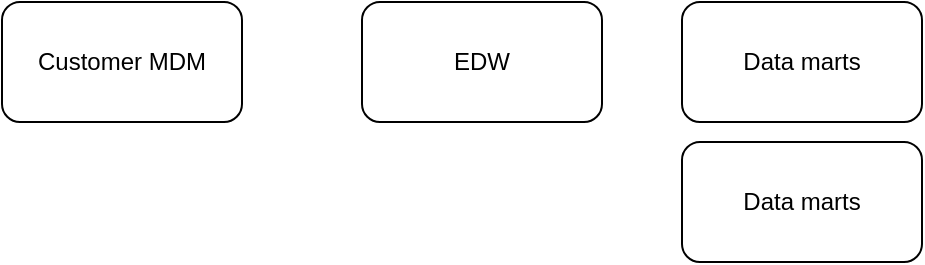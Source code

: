 <mxfile version="16.6.1" type="github">
  <diagram id="U-Te3GgnhW5zTMr8VRMO" name="Page-1">
    <mxGraphModel dx="925" dy="536" grid="1" gridSize="10" guides="1" tooltips="1" connect="1" arrows="1" fold="1" page="1" pageScale="1" pageWidth="850" pageHeight="1100" math="0" shadow="0">
      <root>
        <mxCell id="0" />
        <mxCell id="1" parent="0" />
        <mxCell id="jCtBcauLOnCdqS6o0Tvj-1" value="Customer MDM" style="rounded=1;whiteSpace=wrap;html=1;" vertex="1" parent="1">
          <mxGeometry x="290" y="200" width="120" height="60" as="geometry" />
        </mxCell>
        <mxCell id="jCtBcauLOnCdqS6o0Tvj-2" value="EDW" style="rounded=1;whiteSpace=wrap;html=1;" vertex="1" parent="1">
          <mxGeometry x="470" y="200" width="120" height="60" as="geometry" />
        </mxCell>
        <mxCell id="jCtBcauLOnCdqS6o0Tvj-3" value="Data marts" style="rounded=1;whiteSpace=wrap;html=1;" vertex="1" parent="1">
          <mxGeometry x="630" y="200" width="120" height="60" as="geometry" />
        </mxCell>
        <mxCell id="jCtBcauLOnCdqS6o0Tvj-4" value="Data marts" style="rounded=1;whiteSpace=wrap;html=1;" vertex="1" parent="1">
          <mxGeometry x="630" y="270" width="120" height="60" as="geometry" />
        </mxCell>
      </root>
    </mxGraphModel>
  </diagram>
</mxfile>
